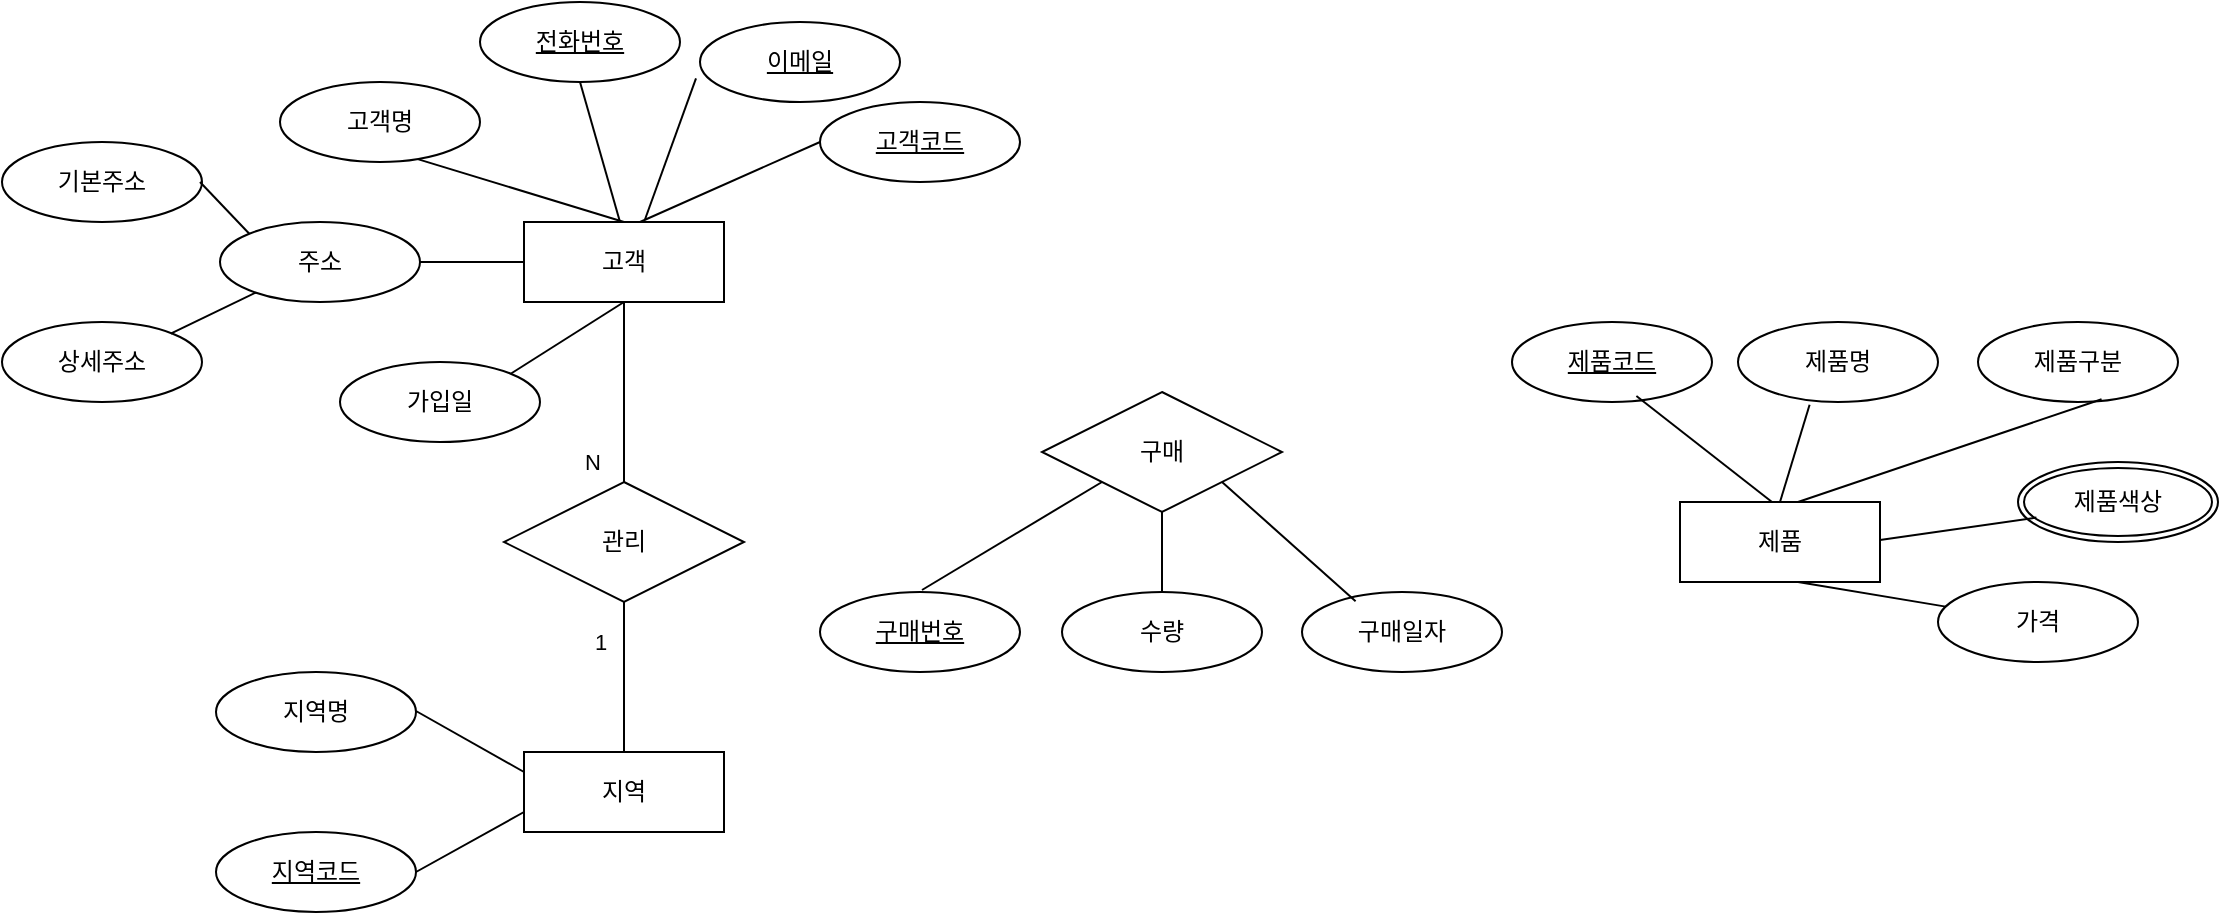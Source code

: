 <mxfile version="23.0.1" type="github">
  <diagram name="페이지-1" id="J8xDKmWiy9kQoWils0WY">
    <mxGraphModel dx="1877" dy="557" grid="1" gridSize="10" guides="1" tooltips="1" connect="1" arrows="1" fold="1" page="1" pageScale="1" pageWidth="827" pageHeight="1169" math="0" shadow="0">
      <root>
        <mxCell id="0" />
        <mxCell id="1" parent="0" />
        <mxCell id="zapqB653tZs2p7qNw6eo-1" value="고객" style="whiteSpace=wrap;html=1;align=center;" vertex="1" parent="1">
          <mxGeometry x="229" y="270" width="100" height="40" as="geometry" />
        </mxCell>
        <mxCell id="zapqB653tZs2p7qNw6eo-3" value="" style="endArrow=none;html=1;rounded=0;entryX=0.5;entryY=0;entryDx=0;entryDy=0;exitX=0.664;exitY=0.945;exitDx=0;exitDy=0;exitPerimeter=0;" edge="1" parent="1" source="zapqB653tZs2p7qNw6eo-6" target="zapqB653tZs2p7qNw6eo-1">
          <mxGeometry relative="1" as="geometry">
            <mxPoint x="203.4" y="217.8" as="sourcePoint" />
            <mxPoint x="337" y="220" as="targetPoint" />
          </mxGeometry>
        </mxCell>
        <mxCell id="zapqB653tZs2p7qNw6eo-7" value="" style="endArrow=none;html=1;rounded=0;entryX=0.5;entryY=0;entryDx=0;entryDy=0;exitX=0.664;exitY=0.945;exitDx=0;exitDy=0;exitPerimeter=0;" edge="1" parent="1" target="zapqB653tZs2p7qNw6eo-6">
          <mxGeometry relative="1" as="geometry">
            <mxPoint x="203.4" y="217.8" as="sourcePoint" />
            <mxPoint x="277" y="270" as="targetPoint" />
          </mxGeometry>
        </mxCell>
        <mxCell id="zapqB653tZs2p7qNw6eo-6" value="고객명" style="ellipse;whiteSpace=wrap;html=1;align=center;" vertex="1" parent="1">
          <mxGeometry x="107" y="200" width="100" height="40" as="geometry" />
        </mxCell>
        <mxCell id="zapqB653tZs2p7qNw6eo-8" value="전화번호" style="ellipse;whiteSpace=wrap;html=1;align=center;fontStyle=4;" vertex="1" parent="1">
          <mxGeometry x="207" y="160" width="100" height="40" as="geometry" />
        </mxCell>
        <mxCell id="zapqB653tZs2p7qNw6eo-9" value="" style="endArrow=none;html=1;rounded=0;exitX=0.5;exitY=1;exitDx=0;exitDy=0;" edge="1" parent="1" source="zapqB653tZs2p7qNw6eo-8">
          <mxGeometry relative="1" as="geometry">
            <mxPoint x="337" y="210" as="sourcePoint" />
            <mxPoint x="277" y="270" as="targetPoint" />
          </mxGeometry>
        </mxCell>
        <mxCell id="zapqB653tZs2p7qNw6eo-11" value="이메일" style="ellipse;whiteSpace=wrap;html=1;align=center;fontStyle=4;" vertex="1" parent="1">
          <mxGeometry x="317" y="170" width="100" height="40" as="geometry" />
        </mxCell>
        <mxCell id="zapqB653tZs2p7qNw6eo-13" value="" style="endArrow=none;html=1;rounded=0;exitX=-0.02;exitY=0.705;exitDx=0;exitDy=0;exitPerimeter=0;entryX=0.604;entryY=-0.025;entryDx=0;entryDy=0;entryPerimeter=0;" edge="1" parent="1" source="zapqB653tZs2p7qNw6eo-11" target="zapqB653tZs2p7qNw6eo-1">
          <mxGeometry relative="1" as="geometry">
            <mxPoint x="337" y="210" as="sourcePoint" />
            <mxPoint x="317" y="270" as="targetPoint" />
          </mxGeometry>
        </mxCell>
        <mxCell id="zapqB653tZs2p7qNw6eo-14" value="고객코드" style="ellipse;whiteSpace=wrap;html=1;align=center;fontStyle=4;" vertex="1" parent="1">
          <mxGeometry x="377" y="210" width="100" height="40" as="geometry" />
        </mxCell>
        <mxCell id="zapqB653tZs2p7qNw6eo-15" value="" style="endArrow=none;html=1;rounded=0;exitX=0;exitY=0.5;exitDx=0;exitDy=0;" edge="1" parent="1" source="zapqB653tZs2p7qNw6eo-14">
          <mxGeometry relative="1" as="geometry">
            <mxPoint x="375" y="264.5" as="sourcePoint" />
            <mxPoint x="287" y="270" as="targetPoint" />
          </mxGeometry>
        </mxCell>
        <mxCell id="zapqB653tZs2p7qNw6eo-16" value="주소" style="ellipse;whiteSpace=wrap;html=1;align=center;" vertex="1" parent="1">
          <mxGeometry x="77" y="270" width="100" height="40" as="geometry" />
        </mxCell>
        <mxCell id="zapqB653tZs2p7qNw6eo-17" value="" style="endArrow=none;html=1;rounded=0;entryX=0;entryY=0.5;entryDx=0;entryDy=0;exitX=1;exitY=0.5;exitDx=0;exitDy=0;" edge="1" parent="1" source="zapqB653tZs2p7qNw6eo-16" target="zapqB653tZs2p7qNw6eo-1">
          <mxGeometry relative="1" as="geometry">
            <mxPoint x="177" y="278" as="sourcePoint" />
            <mxPoint x="281" y="310" as="targetPoint" />
          </mxGeometry>
        </mxCell>
        <mxCell id="zapqB653tZs2p7qNw6eo-18" value="기본주소" style="ellipse;whiteSpace=wrap;html=1;align=center;" vertex="1" parent="1">
          <mxGeometry x="-32" y="230" width="100" height="40" as="geometry" />
        </mxCell>
        <mxCell id="zapqB653tZs2p7qNw6eo-19" value="상세주소" style="ellipse;whiteSpace=wrap;html=1;align=center;" vertex="1" parent="1">
          <mxGeometry x="-32" y="320" width="100" height="40" as="geometry" />
        </mxCell>
        <mxCell id="zapqB653tZs2p7qNw6eo-20" value="" style="endArrow=none;html=1;rounded=0;exitX=1;exitY=0.5;exitDx=0;exitDy=0;entryX=0;entryY=0;entryDx=0;entryDy=0;" edge="1" parent="1" target="zapqB653tZs2p7qNw6eo-16">
          <mxGeometry relative="1" as="geometry">
            <mxPoint x="67" y="250" as="sourcePoint" />
            <mxPoint x="97" y="260" as="targetPoint" />
          </mxGeometry>
        </mxCell>
        <mxCell id="zapqB653tZs2p7qNw6eo-21" value="" style="endArrow=none;html=1;rounded=0;exitX=1;exitY=0;exitDx=0;exitDy=0;" edge="1" parent="1" target="zapqB653tZs2p7qNw6eo-16">
          <mxGeometry relative="1" as="geometry">
            <mxPoint x="52.355" y="325.858" as="sourcePoint" />
            <mxPoint x="117" y="280" as="targetPoint" />
          </mxGeometry>
        </mxCell>
        <mxCell id="zapqB653tZs2p7qNw6eo-22" value="가입일" style="ellipse;whiteSpace=wrap;html=1;align=center;" vertex="1" parent="1">
          <mxGeometry x="137" y="340" width="100" height="40" as="geometry" />
        </mxCell>
        <mxCell id="zapqB653tZs2p7qNw6eo-23" value="" style="endArrow=none;html=1;rounded=0;entryX=0.5;entryY=1;entryDx=0;entryDy=0;exitX=1;exitY=0;exitDx=0;exitDy=0;" edge="1" parent="1" source="zapqB653tZs2p7qNw6eo-22" target="zapqB653tZs2p7qNw6eo-1">
          <mxGeometry relative="1" as="geometry">
            <mxPoint x="232" y="320" as="sourcePoint" />
            <mxPoint x="282" y="320" as="targetPoint" />
          </mxGeometry>
        </mxCell>
        <mxCell id="zapqB653tZs2p7qNw6eo-26" value="지역" style="whiteSpace=wrap;html=1;align=center;" vertex="1" parent="1">
          <mxGeometry x="229" y="535" width="100" height="40" as="geometry" />
        </mxCell>
        <mxCell id="zapqB653tZs2p7qNw6eo-28" value="지역명" style="ellipse;whiteSpace=wrap;html=1;align=center;" vertex="1" parent="1">
          <mxGeometry x="75" y="495" width="100" height="40" as="geometry" />
        </mxCell>
        <mxCell id="zapqB653tZs2p7qNw6eo-29" value="지역코드" style="ellipse;whiteSpace=wrap;html=1;align=center;fontStyle=4;" vertex="1" parent="1">
          <mxGeometry x="75" y="575" width="100" height="40" as="geometry" />
        </mxCell>
        <mxCell id="zapqB653tZs2p7qNw6eo-30" value="" style="endArrow=none;html=1;rounded=0;entryX=0;entryY=0.25;entryDx=0;entryDy=0;" edge="1" parent="1" target="zapqB653tZs2p7qNw6eo-26">
          <mxGeometry relative="1" as="geometry">
            <mxPoint x="175" y="514.5" as="sourcePoint" />
            <mxPoint x="335" y="514.5" as="targetPoint" />
          </mxGeometry>
        </mxCell>
        <mxCell id="zapqB653tZs2p7qNw6eo-31" value="" style="endArrow=none;html=1;rounded=0;entryX=0;entryY=0.75;entryDx=0;entryDy=0;" edge="1" parent="1" target="zapqB653tZs2p7qNw6eo-26">
          <mxGeometry relative="1" as="geometry">
            <mxPoint x="175" y="595" as="sourcePoint" />
            <mxPoint x="335" y="595" as="targetPoint" />
          </mxGeometry>
        </mxCell>
        <mxCell id="zapqB653tZs2p7qNw6eo-32" value="제품" style="whiteSpace=wrap;html=1;align=center;" vertex="1" parent="1">
          <mxGeometry x="807" y="410" width="100" height="40" as="geometry" />
        </mxCell>
        <mxCell id="zapqB653tZs2p7qNw6eo-33" value="제품구분" style="ellipse;whiteSpace=wrap;html=1;align=center;" vertex="1" parent="1">
          <mxGeometry x="956" y="320" width="100" height="40" as="geometry" />
        </mxCell>
        <mxCell id="zapqB653tZs2p7qNw6eo-34" value="제품코드" style="ellipse;whiteSpace=wrap;html=1;align=center;fontStyle=4;" vertex="1" parent="1">
          <mxGeometry x="723" y="320" width="100" height="40" as="geometry" />
        </mxCell>
        <mxCell id="zapqB653tZs2p7qNw6eo-37" value="" style="endArrow=none;html=1;rounded=0;exitX=0.622;exitY=0.925;exitDx=0;exitDy=0;exitPerimeter=0;" edge="1" parent="1" source="zapqB653tZs2p7qNw6eo-34">
          <mxGeometry relative="1" as="geometry">
            <mxPoint x="693" y="410" as="sourcePoint" />
            <mxPoint x="853" y="410" as="targetPoint" />
          </mxGeometry>
        </mxCell>
        <mxCell id="zapqB653tZs2p7qNw6eo-38" value="" style="endArrow=none;html=1;rounded=0;entryX=0.618;entryY=0.965;entryDx=0;entryDy=0;entryPerimeter=0;" edge="1" parent="1" target="zapqB653tZs2p7qNw6eo-33">
          <mxGeometry relative="1" as="geometry">
            <mxPoint x="866" y="410" as="sourcePoint" />
            <mxPoint x="1026" y="410" as="targetPoint" />
          </mxGeometry>
        </mxCell>
        <mxCell id="zapqB653tZs2p7qNw6eo-39" value="제품명" style="ellipse;whiteSpace=wrap;html=1;align=center;" vertex="1" parent="1">
          <mxGeometry x="836" y="320" width="100" height="40" as="geometry" />
        </mxCell>
        <mxCell id="zapqB653tZs2p7qNw6eo-40" value="" style="endArrow=none;html=1;rounded=0;exitX=0.5;exitY=0;exitDx=0;exitDy=0;entryX=0.358;entryY=1.035;entryDx=0;entryDy=0;entryPerimeter=0;" edge="1" parent="1" source="zapqB653tZs2p7qNw6eo-32" target="zapqB653tZs2p7qNw6eo-39">
          <mxGeometry relative="1" as="geometry">
            <mxPoint x="696" y="370" as="sourcePoint" />
            <mxPoint x="856" y="370" as="targetPoint" />
          </mxGeometry>
        </mxCell>
        <mxCell id="zapqB653tZs2p7qNw6eo-41" value="제품색상" style="ellipse;shape=doubleEllipse;margin=3;whiteSpace=wrap;html=1;align=center;" vertex="1" parent="1">
          <mxGeometry x="976" y="390" width="100" height="40" as="geometry" />
        </mxCell>
        <mxCell id="zapqB653tZs2p7qNw6eo-43" value="" style="endArrow=none;html=1;rounded=0;entryX=0.092;entryY=0.695;entryDx=0;entryDy=0;entryPerimeter=0;" edge="1" parent="1" target="zapqB653tZs2p7qNw6eo-41">
          <mxGeometry relative="1" as="geometry">
            <mxPoint x="907" y="429" as="sourcePoint" />
            <mxPoint x="1067" y="429" as="targetPoint" />
          </mxGeometry>
        </mxCell>
        <mxCell id="zapqB653tZs2p7qNw6eo-45" value="가격" style="ellipse;whiteSpace=wrap;html=1;align=center;" vertex="1" parent="1">
          <mxGeometry x="936" y="450" width="100" height="40" as="geometry" />
        </mxCell>
        <mxCell id="zapqB653tZs2p7qNw6eo-46" value="" style="endArrow=none;html=1;rounded=0;" edge="1" parent="1" target="zapqB653tZs2p7qNw6eo-45">
          <mxGeometry relative="1" as="geometry">
            <mxPoint x="866" y="450" as="sourcePoint" />
            <mxPoint x="1026" y="450" as="targetPoint" />
          </mxGeometry>
        </mxCell>
        <mxCell id="zapqB653tZs2p7qNw6eo-47" value="관리" style="shape=rhombus;perimeter=rhombusPerimeter;whiteSpace=wrap;html=1;align=center;" vertex="1" parent="1">
          <mxGeometry x="219" y="400" width="120" height="60" as="geometry" />
        </mxCell>
        <mxCell id="zapqB653tZs2p7qNw6eo-48" value="" style="endArrow=none;html=1;rounded=0;exitX=0.5;exitY=1;exitDx=0;exitDy=0;entryX=0.5;entryY=0;entryDx=0;entryDy=0;" edge="1" parent="1" source="zapqB653tZs2p7qNw6eo-1" target="zapqB653tZs2p7qNw6eo-47">
          <mxGeometry relative="1" as="geometry">
            <mxPoint x="237" y="310" as="sourcePoint" />
            <mxPoint x="272" y="403" as="targetPoint" />
          </mxGeometry>
        </mxCell>
        <mxCell id="zapqB653tZs2p7qNw6eo-50" value="N" style="edgeLabel;html=1;align=center;verticalAlign=middle;resizable=0;points=[];" vertex="1" connectable="0" parent="zapqB653tZs2p7qNw6eo-48">
          <mxGeometry x="0.025" y="1" relative="1" as="geometry">
            <mxPoint x="-17" y="34" as="offset" />
          </mxGeometry>
        </mxCell>
        <mxCell id="zapqB653tZs2p7qNw6eo-49" value="" style="endArrow=none;html=1;rounded=0;entryX=0.5;entryY=0;entryDx=0;entryDy=0;exitX=0.5;exitY=1;exitDx=0;exitDy=0;" edge="1" parent="1" source="zapqB653tZs2p7qNw6eo-47" target="zapqB653tZs2p7qNw6eo-26">
          <mxGeometry relative="1" as="geometry">
            <mxPoint x="251" y="460" as="sourcePoint" />
            <mxPoint x="411" y="460" as="targetPoint" />
            <Array as="points" />
          </mxGeometry>
        </mxCell>
        <mxCell id="zapqB653tZs2p7qNw6eo-51" value="1" style="edgeLabel;html=1;align=center;verticalAlign=middle;resizable=0;points=[];" vertex="1" connectable="0" parent="zapqB653tZs2p7qNw6eo-49">
          <mxGeometry x="0.339" y="2" relative="1" as="geometry">
            <mxPoint x="-14" y="-30" as="offset" />
          </mxGeometry>
        </mxCell>
        <mxCell id="zapqB653tZs2p7qNw6eo-52" value="구매" style="shape=rhombus;perimeter=rhombusPerimeter;whiteSpace=wrap;html=1;align=center;" vertex="1" parent="1">
          <mxGeometry x="488" y="355" width="120" height="60" as="geometry" />
        </mxCell>
        <mxCell id="zapqB653tZs2p7qNw6eo-53" value="구매번호" style="ellipse;whiteSpace=wrap;html=1;align=center;fontStyle=4;" vertex="1" parent="1">
          <mxGeometry x="377" y="455" width="100" height="40" as="geometry" />
        </mxCell>
        <mxCell id="zapqB653tZs2p7qNw6eo-54" value="" style="endArrow=none;html=1;rounded=0;entryX=0;entryY=1;entryDx=0;entryDy=0;" edge="1" parent="1" target="zapqB653tZs2p7qNw6eo-52">
          <mxGeometry relative="1" as="geometry">
            <mxPoint x="428" y="454" as="sourcePoint" />
            <mxPoint x="588" y="454" as="targetPoint" />
          </mxGeometry>
        </mxCell>
        <mxCell id="zapqB653tZs2p7qNw6eo-55" value="수량" style="ellipse;whiteSpace=wrap;html=1;align=center;" vertex="1" parent="1">
          <mxGeometry x="498" y="455" width="100" height="40" as="geometry" />
        </mxCell>
        <mxCell id="zapqB653tZs2p7qNw6eo-56" value="구매일자" style="ellipse;whiteSpace=wrap;html=1;align=center;" vertex="1" parent="1">
          <mxGeometry x="618" y="455" width="100" height="40" as="geometry" />
        </mxCell>
        <mxCell id="zapqB653tZs2p7qNw6eo-57" value="" style="endArrow=none;html=1;rounded=0;entryX=0.5;entryY=0;entryDx=0;entryDy=0;" edge="1" parent="1" target="zapqB653tZs2p7qNw6eo-55">
          <mxGeometry relative="1" as="geometry">
            <mxPoint x="548" y="415" as="sourcePoint" />
            <mxPoint x="708" y="415" as="targetPoint" />
          </mxGeometry>
        </mxCell>
        <mxCell id="zapqB653tZs2p7qNw6eo-58" value="" style="endArrow=none;html=1;rounded=0;entryX=0.268;entryY=0.115;entryDx=0;entryDy=0;entryPerimeter=0;exitX=1;exitY=1;exitDx=0;exitDy=0;" edge="1" parent="1" source="zapqB653tZs2p7qNw6eo-52" target="zapqB653tZs2p7qNw6eo-56">
          <mxGeometry relative="1" as="geometry">
            <mxPoint x="590" y="420" as="sourcePoint" />
            <mxPoint x="582" y="435" as="targetPoint" />
          </mxGeometry>
        </mxCell>
      </root>
    </mxGraphModel>
  </diagram>
</mxfile>
